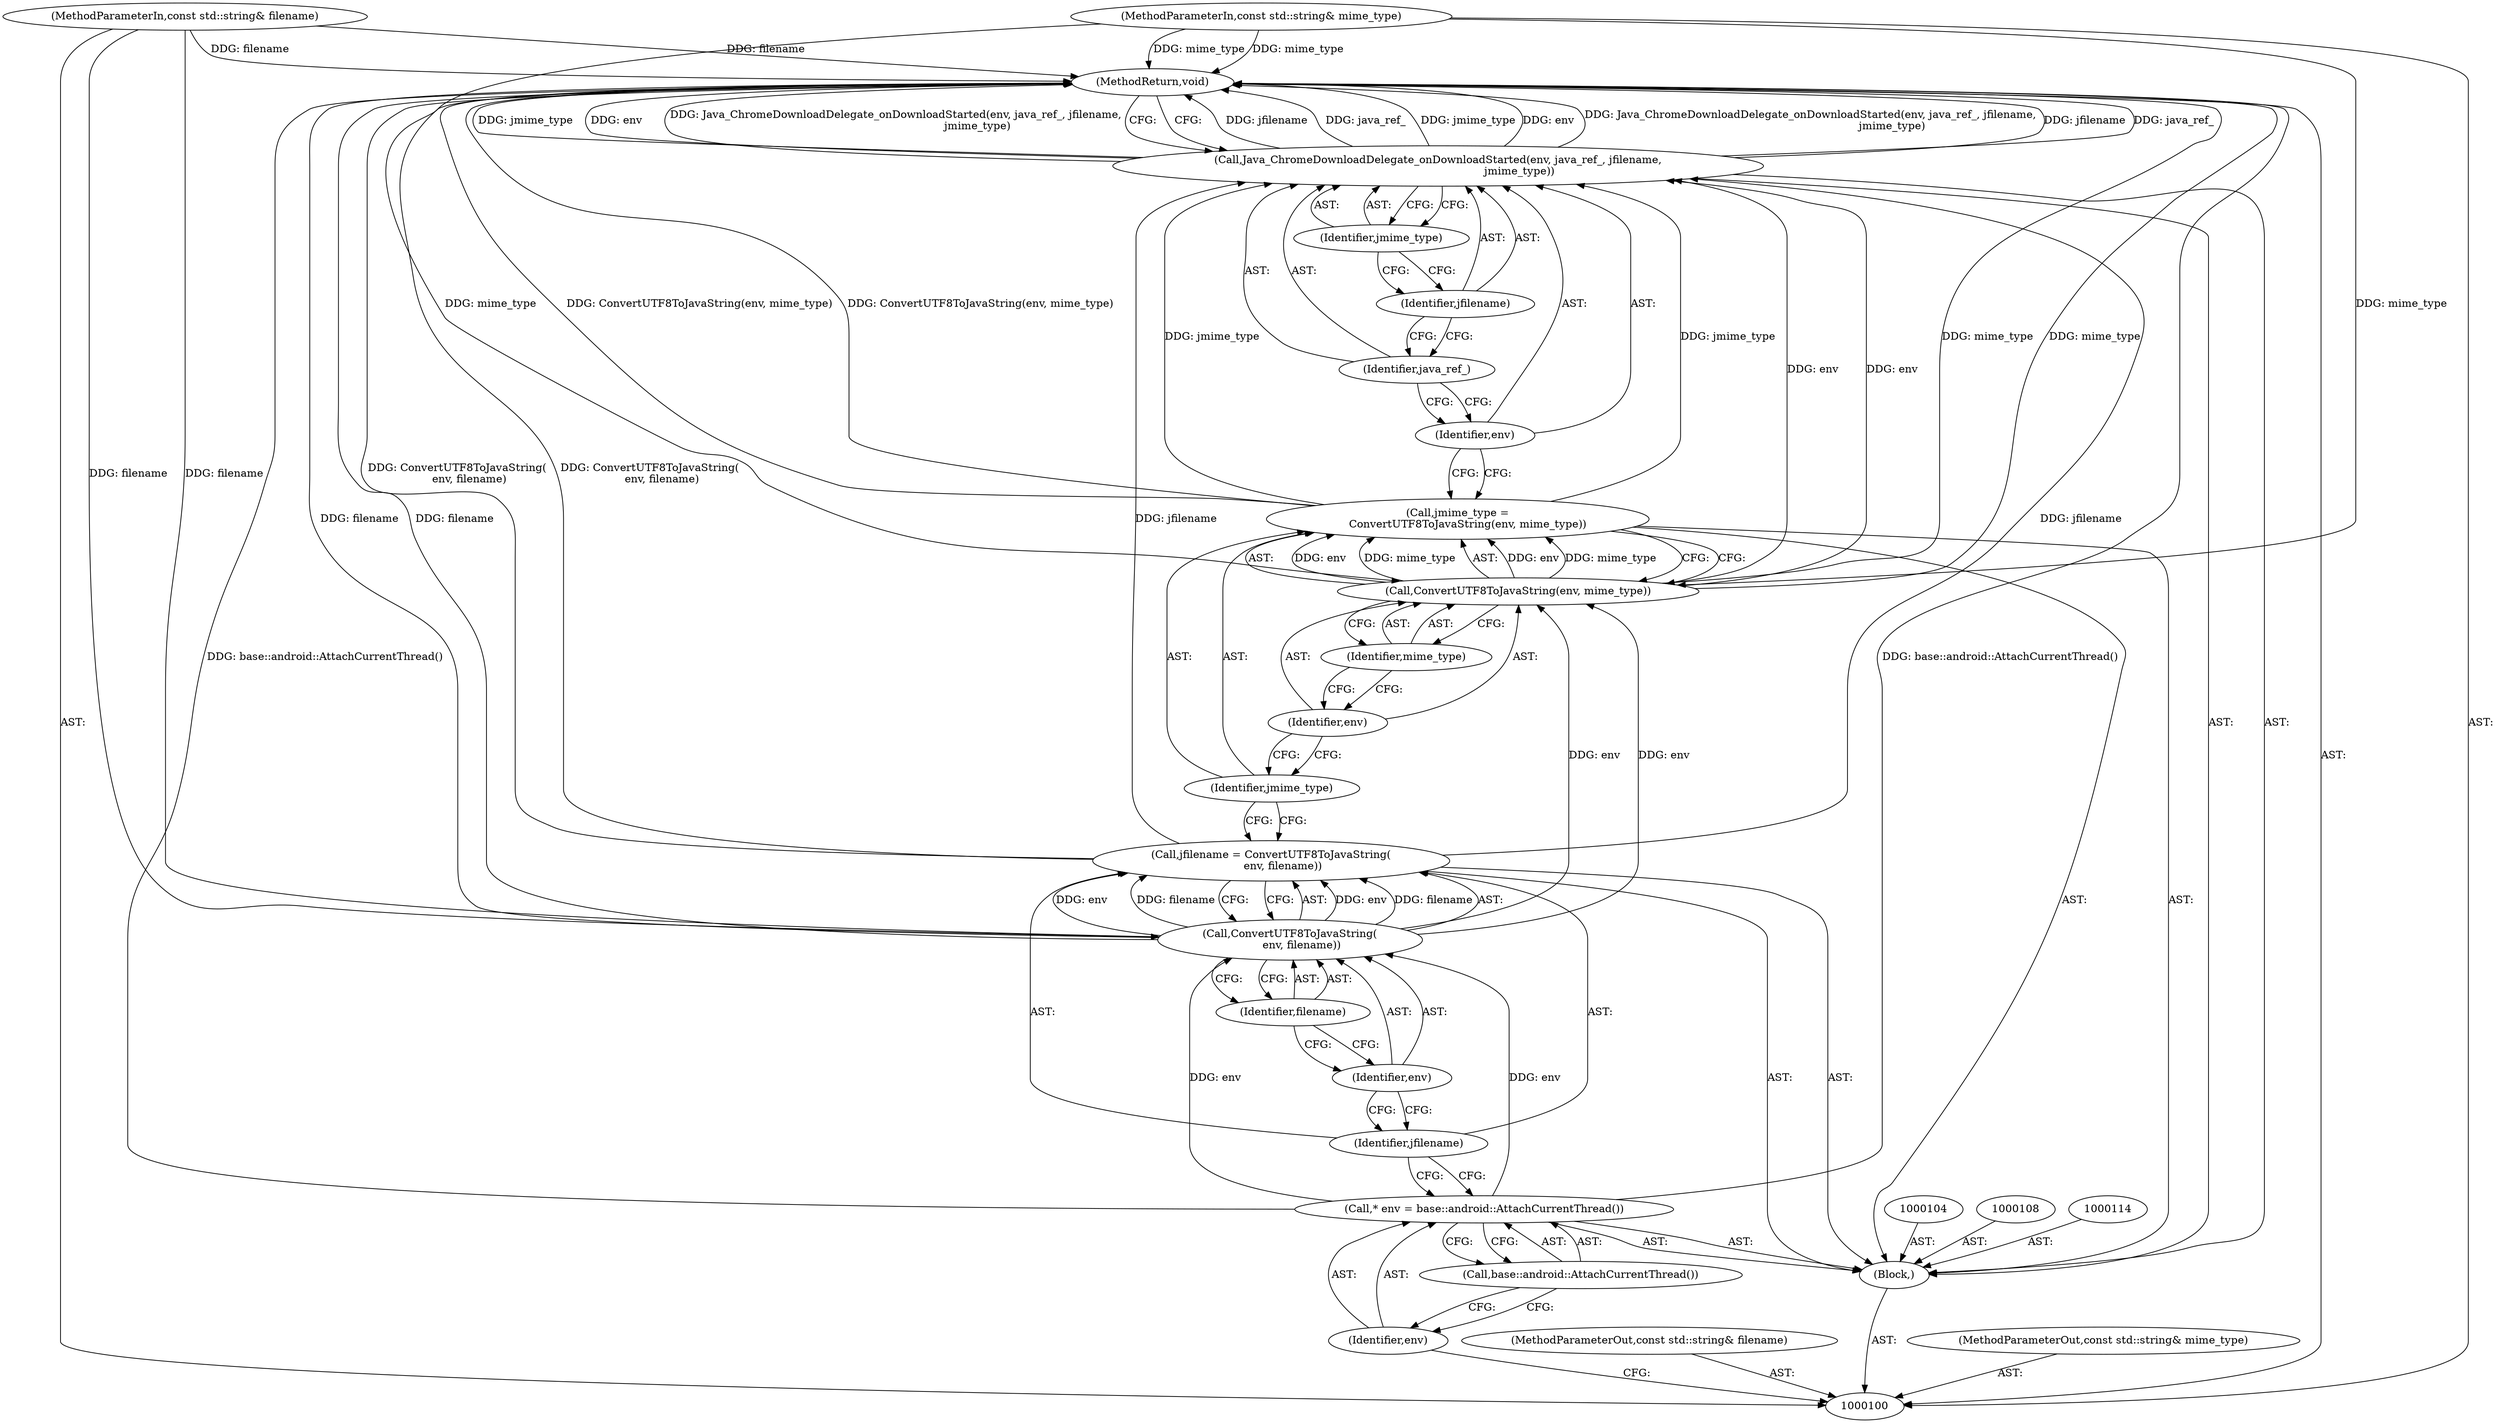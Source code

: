 digraph "1_Chrome_5fc08cfb098acce49344d2e89cc27c915903f81c" {
"1000125" [label="(MethodReturn,void)"];
"1000101" [label="(MethodParameterIn,const std::string& filename)"];
"1000152" [label="(MethodParameterOut,const std::string& filename)"];
"1000102" [label="(MethodParameterIn,const std::string& mime_type)"];
"1000153" [label="(MethodParameterOut,const std::string& mime_type)"];
"1000103" [label="(Block,)"];
"1000106" [label="(Identifier,env)"];
"1000107" [label="(Call,base::android::AttachCurrentThread())"];
"1000105" [label="(Call,* env = base::android::AttachCurrentThread())"];
"1000109" [label="(Call,jfilename = ConvertUTF8ToJavaString(\n       env, filename))"];
"1000110" [label="(Identifier,jfilename)"];
"1000111" [label="(Call,ConvertUTF8ToJavaString(\n       env, filename))"];
"1000113" [label="(Identifier,filename)"];
"1000112" [label="(Identifier,env)"];
"1000115" [label="(Call,jmime_type =\n      ConvertUTF8ToJavaString(env, mime_type))"];
"1000116" [label="(Identifier,jmime_type)"];
"1000118" [label="(Identifier,env)"];
"1000119" [label="(Identifier,mime_type)"];
"1000117" [label="(Call,ConvertUTF8ToJavaString(env, mime_type))"];
"1000120" [label="(Call,Java_ChromeDownloadDelegate_onDownloadStarted(env, java_ref_, jfilename,\n                                                jmime_type))"];
"1000121" [label="(Identifier,env)"];
"1000122" [label="(Identifier,java_ref_)"];
"1000123" [label="(Identifier,jfilename)"];
"1000124" [label="(Identifier,jmime_type)"];
"1000125" -> "1000100"  [label="AST: "];
"1000125" -> "1000120"  [label="CFG: "];
"1000115" -> "1000125"  [label="DDG: ConvertUTF8ToJavaString(env, mime_type)"];
"1000105" -> "1000125"  [label="DDG: base::android::AttachCurrentThread()"];
"1000120" -> "1000125"  [label="DDG: jfilename"];
"1000120" -> "1000125"  [label="DDG: java_ref_"];
"1000120" -> "1000125"  [label="DDG: jmime_type"];
"1000120" -> "1000125"  [label="DDG: env"];
"1000120" -> "1000125"  [label="DDG: Java_ChromeDownloadDelegate_onDownloadStarted(env, java_ref_, jfilename,\n                                                jmime_type)"];
"1000102" -> "1000125"  [label="DDG: mime_type"];
"1000117" -> "1000125"  [label="DDG: mime_type"];
"1000109" -> "1000125"  [label="DDG: ConvertUTF8ToJavaString(\n       env, filename)"];
"1000111" -> "1000125"  [label="DDG: filename"];
"1000101" -> "1000125"  [label="DDG: filename"];
"1000101" -> "1000100"  [label="AST: "];
"1000101" -> "1000125"  [label="DDG: filename"];
"1000101" -> "1000111"  [label="DDG: filename"];
"1000152" -> "1000100"  [label="AST: "];
"1000102" -> "1000100"  [label="AST: "];
"1000102" -> "1000125"  [label="DDG: mime_type"];
"1000102" -> "1000117"  [label="DDG: mime_type"];
"1000153" -> "1000100"  [label="AST: "];
"1000103" -> "1000100"  [label="AST: "];
"1000104" -> "1000103"  [label="AST: "];
"1000105" -> "1000103"  [label="AST: "];
"1000108" -> "1000103"  [label="AST: "];
"1000109" -> "1000103"  [label="AST: "];
"1000114" -> "1000103"  [label="AST: "];
"1000115" -> "1000103"  [label="AST: "];
"1000120" -> "1000103"  [label="AST: "];
"1000106" -> "1000105"  [label="AST: "];
"1000106" -> "1000100"  [label="CFG: "];
"1000107" -> "1000106"  [label="CFG: "];
"1000107" -> "1000105"  [label="AST: "];
"1000107" -> "1000106"  [label="CFG: "];
"1000105" -> "1000107"  [label="CFG: "];
"1000105" -> "1000103"  [label="AST: "];
"1000105" -> "1000107"  [label="CFG: "];
"1000106" -> "1000105"  [label="AST: "];
"1000107" -> "1000105"  [label="AST: "];
"1000110" -> "1000105"  [label="CFG: "];
"1000105" -> "1000125"  [label="DDG: base::android::AttachCurrentThread()"];
"1000105" -> "1000111"  [label="DDG: env"];
"1000109" -> "1000103"  [label="AST: "];
"1000109" -> "1000111"  [label="CFG: "];
"1000110" -> "1000109"  [label="AST: "];
"1000111" -> "1000109"  [label="AST: "];
"1000116" -> "1000109"  [label="CFG: "];
"1000109" -> "1000125"  [label="DDG: ConvertUTF8ToJavaString(\n       env, filename)"];
"1000111" -> "1000109"  [label="DDG: env"];
"1000111" -> "1000109"  [label="DDG: filename"];
"1000109" -> "1000120"  [label="DDG: jfilename"];
"1000110" -> "1000109"  [label="AST: "];
"1000110" -> "1000105"  [label="CFG: "];
"1000112" -> "1000110"  [label="CFG: "];
"1000111" -> "1000109"  [label="AST: "];
"1000111" -> "1000113"  [label="CFG: "];
"1000112" -> "1000111"  [label="AST: "];
"1000113" -> "1000111"  [label="AST: "];
"1000109" -> "1000111"  [label="CFG: "];
"1000111" -> "1000125"  [label="DDG: filename"];
"1000111" -> "1000109"  [label="DDG: env"];
"1000111" -> "1000109"  [label="DDG: filename"];
"1000105" -> "1000111"  [label="DDG: env"];
"1000101" -> "1000111"  [label="DDG: filename"];
"1000111" -> "1000117"  [label="DDG: env"];
"1000113" -> "1000111"  [label="AST: "];
"1000113" -> "1000112"  [label="CFG: "];
"1000111" -> "1000113"  [label="CFG: "];
"1000112" -> "1000111"  [label="AST: "];
"1000112" -> "1000110"  [label="CFG: "];
"1000113" -> "1000112"  [label="CFG: "];
"1000115" -> "1000103"  [label="AST: "];
"1000115" -> "1000117"  [label="CFG: "];
"1000116" -> "1000115"  [label="AST: "];
"1000117" -> "1000115"  [label="AST: "];
"1000121" -> "1000115"  [label="CFG: "];
"1000115" -> "1000125"  [label="DDG: ConvertUTF8ToJavaString(env, mime_type)"];
"1000117" -> "1000115"  [label="DDG: env"];
"1000117" -> "1000115"  [label="DDG: mime_type"];
"1000115" -> "1000120"  [label="DDG: jmime_type"];
"1000116" -> "1000115"  [label="AST: "];
"1000116" -> "1000109"  [label="CFG: "];
"1000118" -> "1000116"  [label="CFG: "];
"1000118" -> "1000117"  [label="AST: "];
"1000118" -> "1000116"  [label="CFG: "];
"1000119" -> "1000118"  [label="CFG: "];
"1000119" -> "1000117"  [label="AST: "];
"1000119" -> "1000118"  [label="CFG: "];
"1000117" -> "1000119"  [label="CFG: "];
"1000117" -> "1000115"  [label="AST: "];
"1000117" -> "1000119"  [label="CFG: "];
"1000118" -> "1000117"  [label="AST: "];
"1000119" -> "1000117"  [label="AST: "];
"1000115" -> "1000117"  [label="CFG: "];
"1000117" -> "1000125"  [label="DDG: mime_type"];
"1000117" -> "1000115"  [label="DDG: env"];
"1000117" -> "1000115"  [label="DDG: mime_type"];
"1000111" -> "1000117"  [label="DDG: env"];
"1000102" -> "1000117"  [label="DDG: mime_type"];
"1000117" -> "1000120"  [label="DDG: env"];
"1000120" -> "1000103"  [label="AST: "];
"1000120" -> "1000124"  [label="CFG: "];
"1000121" -> "1000120"  [label="AST: "];
"1000122" -> "1000120"  [label="AST: "];
"1000123" -> "1000120"  [label="AST: "];
"1000124" -> "1000120"  [label="AST: "];
"1000125" -> "1000120"  [label="CFG: "];
"1000120" -> "1000125"  [label="DDG: jfilename"];
"1000120" -> "1000125"  [label="DDG: java_ref_"];
"1000120" -> "1000125"  [label="DDG: jmime_type"];
"1000120" -> "1000125"  [label="DDG: env"];
"1000120" -> "1000125"  [label="DDG: Java_ChromeDownloadDelegate_onDownloadStarted(env, java_ref_, jfilename,\n                                                jmime_type)"];
"1000117" -> "1000120"  [label="DDG: env"];
"1000109" -> "1000120"  [label="DDG: jfilename"];
"1000115" -> "1000120"  [label="DDG: jmime_type"];
"1000121" -> "1000120"  [label="AST: "];
"1000121" -> "1000115"  [label="CFG: "];
"1000122" -> "1000121"  [label="CFG: "];
"1000122" -> "1000120"  [label="AST: "];
"1000122" -> "1000121"  [label="CFG: "];
"1000123" -> "1000122"  [label="CFG: "];
"1000123" -> "1000120"  [label="AST: "];
"1000123" -> "1000122"  [label="CFG: "];
"1000124" -> "1000123"  [label="CFG: "];
"1000124" -> "1000120"  [label="AST: "];
"1000124" -> "1000123"  [label="CFG: "];
"1000120" -> "1000124"  [label="CFG: "];
}
